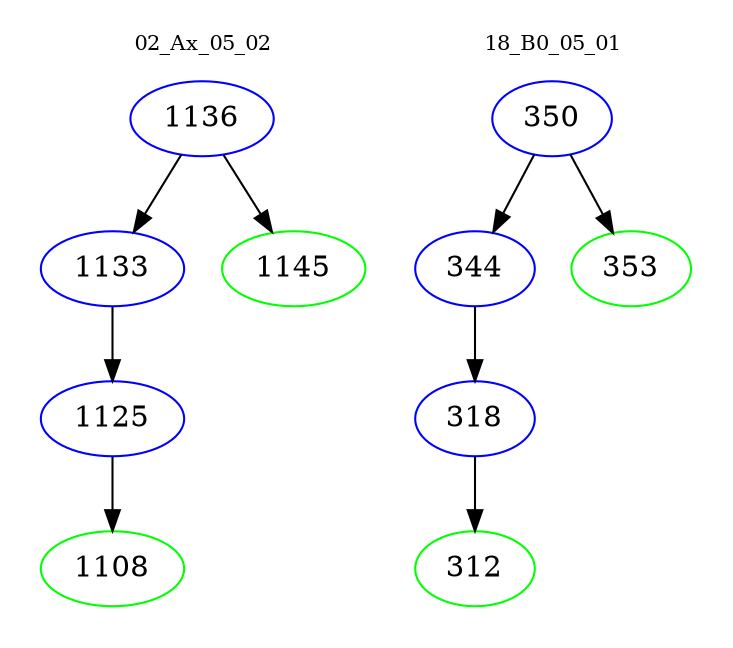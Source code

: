 digraph{
subgraph cluster_0 {
color = white
label = "02_Ax_05_02";
fontsize=10;
T0_1136 [label="1136", color="blue"]
T0_1136 -> T0_1133 [color="black"]
T0_1133 [label="1133", color="blue"]
T0_1133 -> T0_1125 [color="black"]
T0_1125 [label="1125", color="blue"]
T0_1125 -> T0_1108 [color="black"]
T0_1108 [label="1108", color="green"]
T0_1136 -> T0_1145 [color="black"]
T0_1145 [label="1145", color="green"]
}
subgraph cluster_1 {
color = white
label = "18_B0_05_01";
fontsize=10;
T1_350 [label="350", color="blue"]
T1_350 -> T1_344 [color="black"]
T1_344 [label="344", color="blue"]
T1_344 -> T1_318 [color="black"]
T1_318 [label="318", color="blue"]
T1_318 -> T1_312 [color="black"]
T1_312 [label="312", color="green"]
T1_350 -> T1_353 [color="black"]
T1_353 [label="353", color="green"]
}
}
